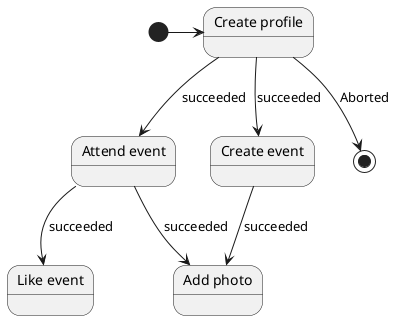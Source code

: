 @startuml

state "Create profile" as State1
state "Attend event" as State2
state "Like event" as State3
state "Add photo" as State4
state "Create event" as State5

[*] -> State1
State1 --> State2: succeeded
State1 --> [*]: Aborted
State2 --> State3: succeeded
State2 --> State4: succeeded
State1 --> State5: succeeded
State5 --> State4: succeeded

@enduml